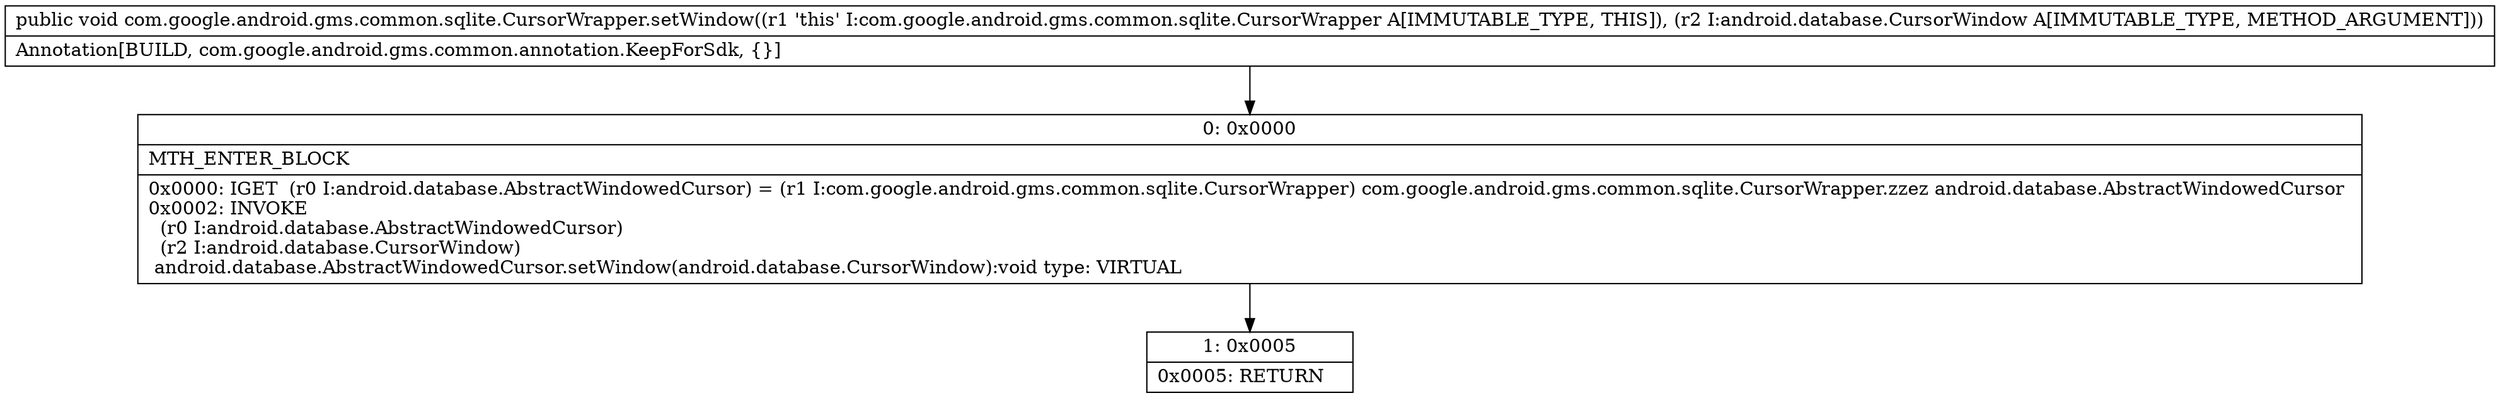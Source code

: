 digraph "CFG forcom.google.android.gms.common.sqlite.CursorWrapper.setWindow(Landroid\/database\/CursorWindow;)V" {
Node_0 [shape=record,label="{0\:\ 0x0000|MTH_ENTER_BLOCK\l|0x0000: IGET  (r0 I:android.database.AbstractWindowedCursor) = (r1 I:com.google.android.gms.common.sqlite.CursorWrapper) com.google.android.gms.common.sqlite.CursorWrapper.zzez android.database.AbstractWindowedCursor \l0x0002: INVOKE  \l  (r0 I:android.database.AbstractWindowedCursor)\l  (r2 I:android.database.CursorWindow)\l android.database.AbstractWindowedCursor.setWindow(android.database.CursorWindow):void type: VIRTUAL \l}"];
Node_1 [shape=record,label="{1\:\ 0x0005|0x0005: RETURN   \l}"];
MethodNode[shape=record,label="{public void com.google.android.gms.common.sqlite.CursorWrapper.setWindow((r1 'this' I:com.google.android.gms.common.sqlite.CursorWrapper A[IMMUTABLE_TYPE, THIS]), (r2 I:android.database.CursorWindow A[IMMUTABLE_TYPE, METHOD_ARGUMENT]))  | Annotation[BUILD, com.google.android.gms.common.annotation.KeepForSdk, \{\}]\l}"];
MethodNode -> Node_0;
Node_0 -> Node_1;
}

